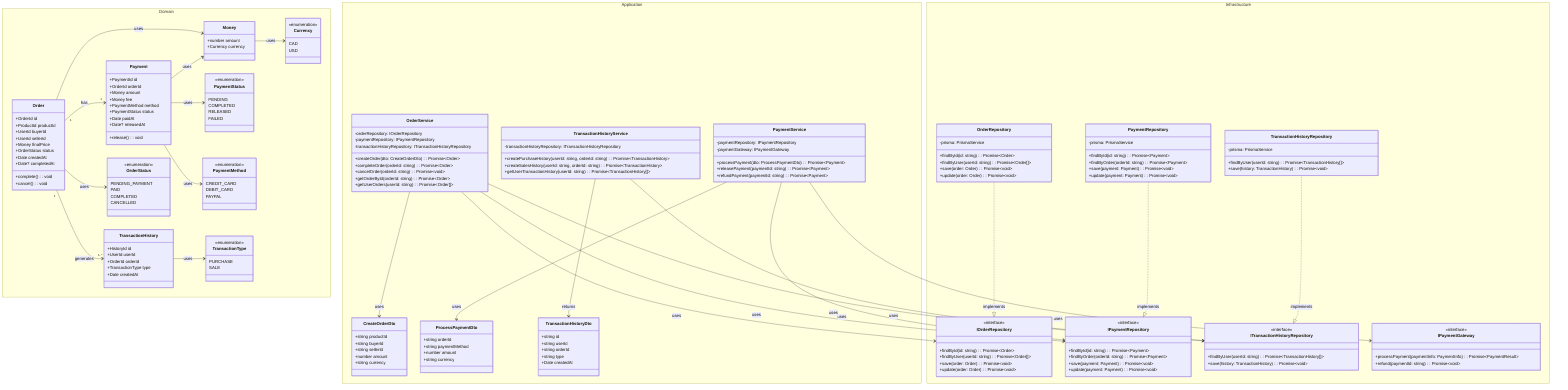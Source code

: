 classDiagram
    %% Domain Layer
    namespace Domain {
        class Order {
            +OrderId id
            +ProductId productId
            +UserId buyerId
            +UserId sellerId
            +Money finalPrice
            +OrderStatus status
            +Date createdAt
            +Date? completedAt
            +complete(): void
            +cancel(): void
        }

        class Payment {
            +PaymentId id
            +OrderId orderId
            +Money amount
            +Money fee
            +PaymentMethod method
            +PaymentStatus status
            +Date paidAt
            +Date? releasedAt
            +release(): void
        }

        class TransactionHistory {
            +HistoryId id
            +UserId userId
            +OrderId orderId
            +TransactionType type
            +Date createdAt
        }

        class Money {
            +number amount
            +Currency currency
        }

        class OrderStatus {
            <<enumeration>>
            PENDING_PAYMENT
            PAID
            COMPLETED
            CANCELLED
        }

        class PaymentStatus {
            <<enumeration>>
            PENDING
            COMPLETED
            RELEASED
            FAILED
        }

        class PaymentMethod {
            <<enumeration>>
            CREDIT_CARD
            DEBIT_CARD
            PAYPAL
        }

        class TransactionType {
            <<enumeration>>
            PURCHASE
            SALE
        }

        class Currency {
            <<enumeration>>
            CAD
            USD
        }
    }

    %% Application Layer
    namespace Application {
        class OrderService {
            -orderRepository: IOrderRepository
            -paymentRepository: IPaymentRepository
            -transactionHistoryRepository: ITransactionHistoryRepository
            +createOrder(dto: CreateOrderDto): Promise~Order~
            +completeOrder(orderId: string): Promise~Order~
            +cancelOrder(orderId: string): Promise~void~
            +getOrderById(orderId: string): Promise~Order~
            +getUserOrders(userId: string): Promise~Order[]~
        }

        class PaymentService {
            -paymentRepository: IPaymentRepository
            -paymentGateway: IPaymentGateway
            +processPayment(dto: ProcessPaymentDto): Promise~Payment~
            +releasePayment(paymentId: string): Promise~Payment~
            +refundPayment(paymentId: string): Promise~Payment~
        }

        class TransactionHistoryService {
            -transactionHistoryRepository: ITransactionHistoryRepository
            +createPurchaseHistory(userId: string, orderId: string): Promise~TransactionHistory~
            +createSalesHistory(userId: string, orderId: string): Promise~TransactionHistory~
            +getUserTransactionHistory(userId: string): Promise~TransactionHistory[]~
        }

        class CreateOrderDto {
            +string productId
            +string buyerId
            +string sellerId
            +number amount
            +string currency
        }

        class ProcessPaymentDto {
            +string orderId
            +string paymentMethod
            +number amount
            +string currency
        }

        class TransactionHistoryDto {
            +string id
            +string userId
            +string orderId
            +string type
            +Date createdAt
        }
    }

    %% Infrastructure Layer
    namespace Infrastructure {
        class OrderRepository {
            -prisma: PrismaService
            +findById(id: string): Promise~Order~
            +findByUser(userId: string): Promise~Order[]~
            +save(order: Order): Promise~void~
            +update(order: Order): Promise~void~
        }

        class PaymentRepository {
            -prisma: PrismaService
            +findById(id: string): Promise~Payment~
            +findByOrder(orderId: string): Promise~Payment~
            +save(payment: Payment): Promise~void~
            +update(payment: Payment): Promise~void~
        }

        class TransactionHistoryRepository {
            -prisma: PrismaService
            +findByUser(userId: string): Promise~TransactionHistory[]~
            +save(history: TransactionHistory): Promise~void~
        }

        class IOrderRepository {
            <<interface>>
            +findById(id: string): Promise~Order~
            +findByUser(userId: string): Promise~Order[]~
            +save(order: Order): Promise~void~
            +update(order: Order): Promise~void~
        }

        class IPaymentRepository {
            <<interface>>
            +findById(id: string): Promise~Payment~
            +findByOrder(orderId: string): Promise~Payment~
            +save(payment: Payment): Promise~void~
            +update(payment: Payment): Promise~void~
        }

        class ITransactionHistoryRepository {
            <<interface>>
            +findByUser(userId: string): Promise~TransactionHistory[]~
            +save(history: TransactionHistory): Promise~void~
        }

        class IPaymentGateway {
            <<interface>>
            +processPayment(paymentInfo: PaymentInfo): Promise~PaymentResult~
            +refund(paymentId: string): Promise~void~
        }
    }

    %% Relationships
    Order "1" --> "1" Payment : has
    Order "1" --> "1..*" TransactionHistory : generates
    Order --> OrderStatus : uses
    Order --> Money : uses
    Payment --> PaymentStatus : uses
    Payment --> PaymentMethod : uses
    Payment --> Money : uses
    TransactionHistory --> TransactionType : uses
    Money --> Currency : uses

    OrderService --> IOrderRepository : uses
    OrderService --> IPaymentRepository : uses
    OrderService --> ITransactionHistoryRepository : uses
    OrderService --> CreateOrderDto : uses

    PaymentService --> IPaymentRepository : uses
    PaymentService --> IPaymentGateway : uses
    PaymentService --> ProcessPaymentDto : uses

    TransactionHistoryService --> ITransactionHistoryRepository : uses
    TransactionHistoryService --> TransactionHistoryDto : returns

    OrderRepository ..|> IOrderRepository : implements
    PaymentRepository ..|> IPaymentRepository : implements
    TransactionHistoryRepository ..|> ITransactionHistoryRepository : implements